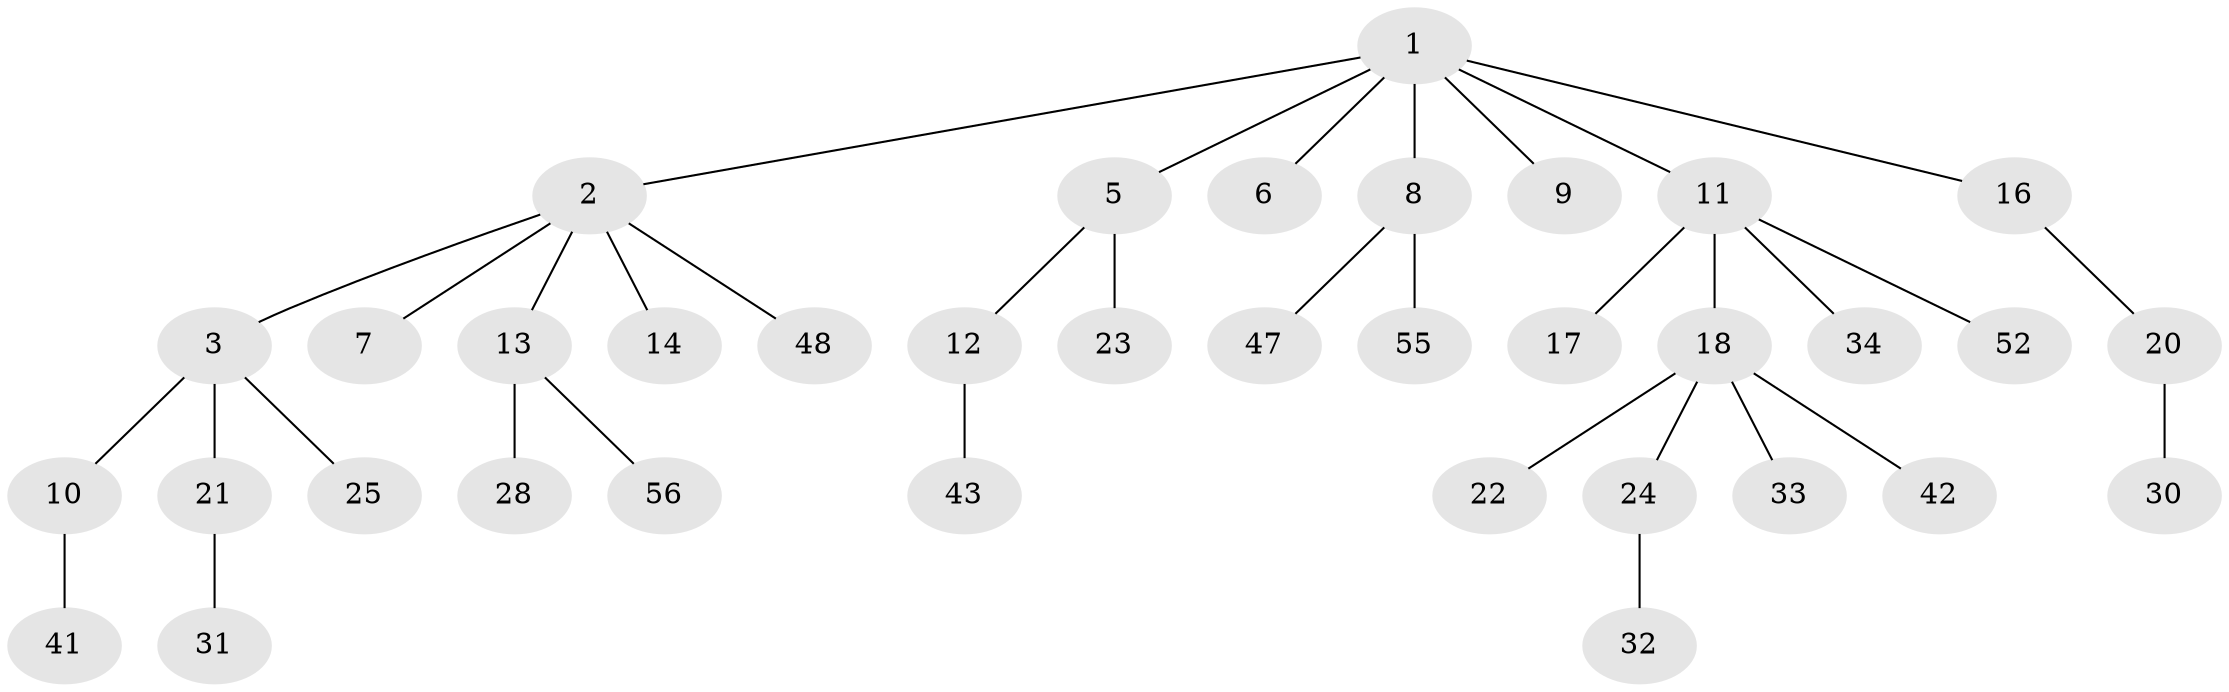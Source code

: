 // Generated by graph-tools (version 1.1) at 2025/52/02/27/25 19:52:12]
// undirected, 36 vertices, 35 edges
graph export_dot {
graph [start="1"]
  node [color=gray90,style=filled];
  1 [super="+4"];
  2 [super="+15"];
  3 [super="+37"];
  5;
  6 [super="+19"];
  7;
  8 [super="+53"];
  9 [super="+45"];
  10 [super="+54"];
  11 [super="+44"];
  12 [super="+29"];
  13 [super="+38"];
  14;
  16;
  17;
  18 [super="+27"];
  20 [super="+36"];
  21 [super="+46"];
  22 [super="+40"];
  23 [super="+49"];
  24 [super="+26"];
  25 [super="+35"];
  28 [super="+50"];
  30;
  31;
  32;
  33 [super="+39"];
  34;
  41;
  42;
  43 [super="+51"];
  47;
  48;
  52;
  55;
  56;
  1 -- 2;
  1 -- 8;
  1 -- 9;
  1 -- 16;
  1 -- 11;
  1 -- 5;
  1 -- 6;
  2 -- 3;
  2 -- 7;
  2 -- 13;
  2 -- 14;
  2 -- 48;
  3 -- 10;
  3 -- 21;
  3 -- 25;
  5 -- 12;
  5 -- 23;
  8 -- 47;
  8 -- 55;
  10 -- 41;
  11 -- 17;
  11 -- 18;
  11 -- 34;
  11 -- 52;
  12 -- 43;
  13 -- 28;
  13 -- 56;
  16 -- 20;
  18 -- 22;
  18 -- 24;
  18 -- 33;
  18 -- 42;
  20 -- 30;
  21 -- 31;
  24 -- 32;
}
